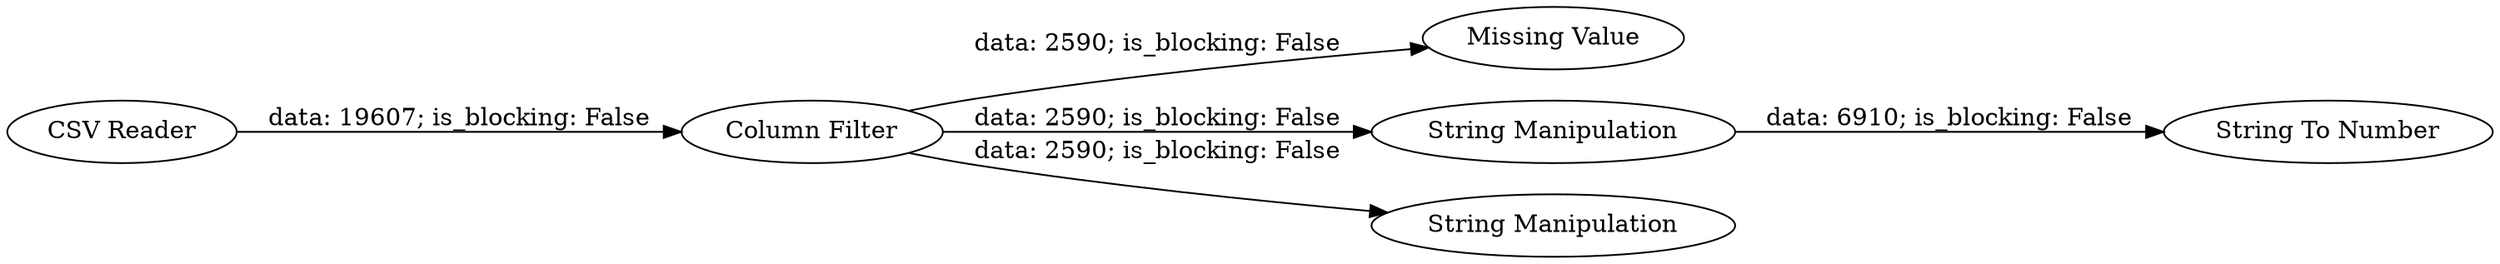 digraph {
	"-3898294709791581342_1" [label="CSV Reader"]
	"-3898294709791581342_4" [label="Missing Value"]
	"-3898294709791581342_3" [label="String To Number"]
	"-3898294709791581342_2" [label="Column Filter"]
	"-3898294709791581342_6" [label="String Manipulation"]
	"-3898294709791581342_7" [label="String Manipulation"]
	"-3898294709791581342_2" -> "-3898294709791581342_4" [label="data: 2590; is_blocking: False"]
	"-3898294709791581342_6" -> "-3898294709791581342_3" [label="data: 6910; is_blocking: False"]
	"-3898294709791581342_1" -> "-3898294709791581342_2" [label="data: 19607; is_blocking: False"]
	"-3898294709791581342_2" -> "-3898294709791581342_7" [label="data: 2590; is_blocking: False"]
	"-3898294709791581342_2" -> "-3898294709791581342_6" [label="data: 2590; is_blocking: False"]
	rankdir=LR
}
